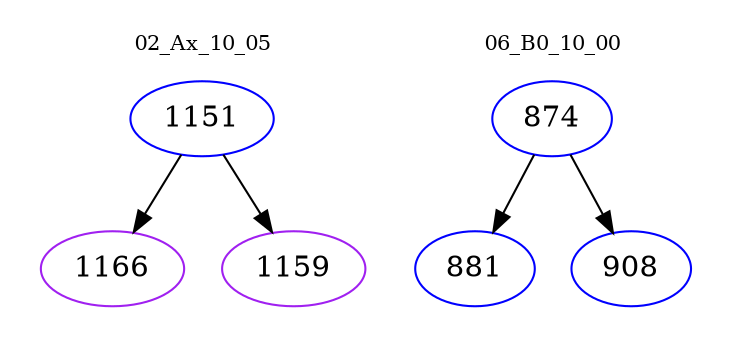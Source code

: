 digraph{
subgraph cluster_0 {
color = white
label = "02_Ax_10_05";
fontsize=10;
T0_1151 [label="1151", color="blue"]
T0_1151 -> T0_1166 [color="black"]
T0_1166 [label="1166", color="purple"]
T0_1151 -> T0_1159 [color="black"]
T0_1159 [label="1159", color="purple"]
}
subgraph cluster_1 {
color = white
label = "06_B0_10_00";
fontsize=10;
T1_874 [label="874", color="blue"]
T1_874 -> T1_881 [color="black"]
T1_881 [label="881", color="blue"]
T1_874 -> T1_908 [color="black"]
T1_908 [label="908", color="blue"]
}
}
